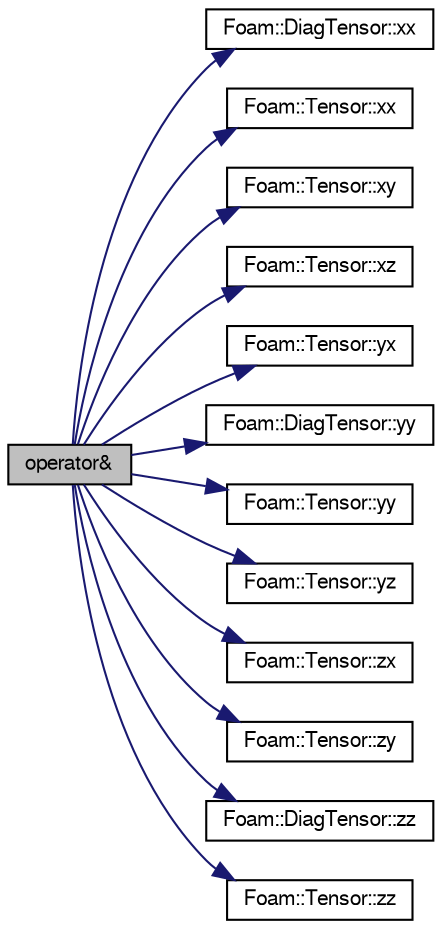 digraph "operator&amp;"
{
  bgcolor="transparent";
  edge [fontname="FreeSans",fontsize="10",labelfontname="FreeSans",labelfontsize="10"];
  node [fontname="FreeSans",fontsize="10",shape=record];
  rankdir="LR";
  Node1 [label="operator&",height=0.2,width=0.4,color="black", fillcolor="grey75", style="filled" fontcolor="black"];
  Node1 -> Node2 [color="midnightblue",fontsize="10",style="solid",fontname="FreeSans"];
  Node2 [label="Foam::DiagTensor::xx",height=0.2,width=0.4,color="black",URL="$a00496.html#adefeff2f0e457c0e62a5e9d1292e3569"];
  Node1 -> Node3 [color="midnightblue",fontsize="10",style="solid",fontname="FreeSans"];
  Node3 [label="Foam::Tensor::xx",height=0.2,width=0.4,color="black",URL="$a02492.html#adefeff2f0e457c0e62a5e9d1292e3569"];
  Node1 -> Node4 [color="midnightblue",fontsize="10",style="solid",fontname="FreeSans"];
  Node4 [label="Foam::Tensor::xy",height=0.2,width=0.4,color="black",URL="$a02492.html#a9eba447e6738c78e6b0694c15b09236e"];
  Node1 -> Node5 [color="midnightblue",fontsize="10",style="solid",fontname="FreeSans"];
  Node5 [label="Foam::Tensor::xz",height=0.2,width=0.4,color="black",URL="$a02492.html#a217bb40fe6bbc4fd0d1f61fb1585d47e"];
  Node1 -> Node6 [color="midnightblue",fontsize="10",style="solid",fontname="FreeSans"];
  Node6 [label="Foam::Tensor::yx",height=0.2,width=0.4,color="black",URL="$a02492.html#a6db6b3dd02257844bb6fc0b9bf95ff5c"];
  Node1 -> Node7 [color="midnightblue",fontsize="10",style="solid",fontname="FreeSans"];
  Node7 [label="Foam::DiagTensor::yy",height=0.2,width=0.4,color="black",URL="$a00496.html#a1fabd792063b2f2c0c53693512a5baeb"];
  Node1 -> Node8 [color="midnightblue",fontsize="10",style="solid",fontname="FreeSans"];
  Node8 [label="Foam::Tensor::yy",height=0.2,width=0.4,color="black",URL="$a02492.html#a1fabd792063b2f2c0c53693512a5baeb"];
  Node1 -> Node9 [color="midnightblue",fontsize="10",style="solid",fontname="FreeSans"];
  Node9 [label="Foam::Tensor::yz",height=0.2,width=0.4,color="black",URL="$a02492.html#aded7c943a25c96a9b28f63116b1060c8"];
  Node1 -> Node10 [color="midnightblue",fontsize="10",style="solid",fontname="FreeSans"];
  Node10 [label="Foam::Tensor::zx",height=0.2,width=0.4,color="black",URL="$a02492.html#a7222a378de92a8c4aef02b0c26d33dcd"];
  Node1 -> Node11 [color="midnightblue",fontsize="10",style="solid",fontname="FreeSans"];
  Node11 [label="Foam::Tensor::zy",height=0.2,width=0.4,color="black",URL="$a02492.html#ab6046e7336c8423b79112ae4b13e66ca"];
  Node1 -> Node12 [color="midnightblue",fontsize="10",style="solid",fontname="FreeSans"];
  Node12 [label="Foam::DiagTensor::zz",height=0.2,width=0.4,color="black",URL="$a00496.html#ad557e07a1361f2a9875b25deead0beb8"];
  Node1 -> Node13 [color="midnightblue",fontsize="10",style="solid",fontname="FreeSans"];
  Node13 [label="Foam::Tensor::zz",height=0.2,width=0.4,color="black",URL="$a02492.html#ad557e07a1361f2a9875b25deead0beb8"];
}
